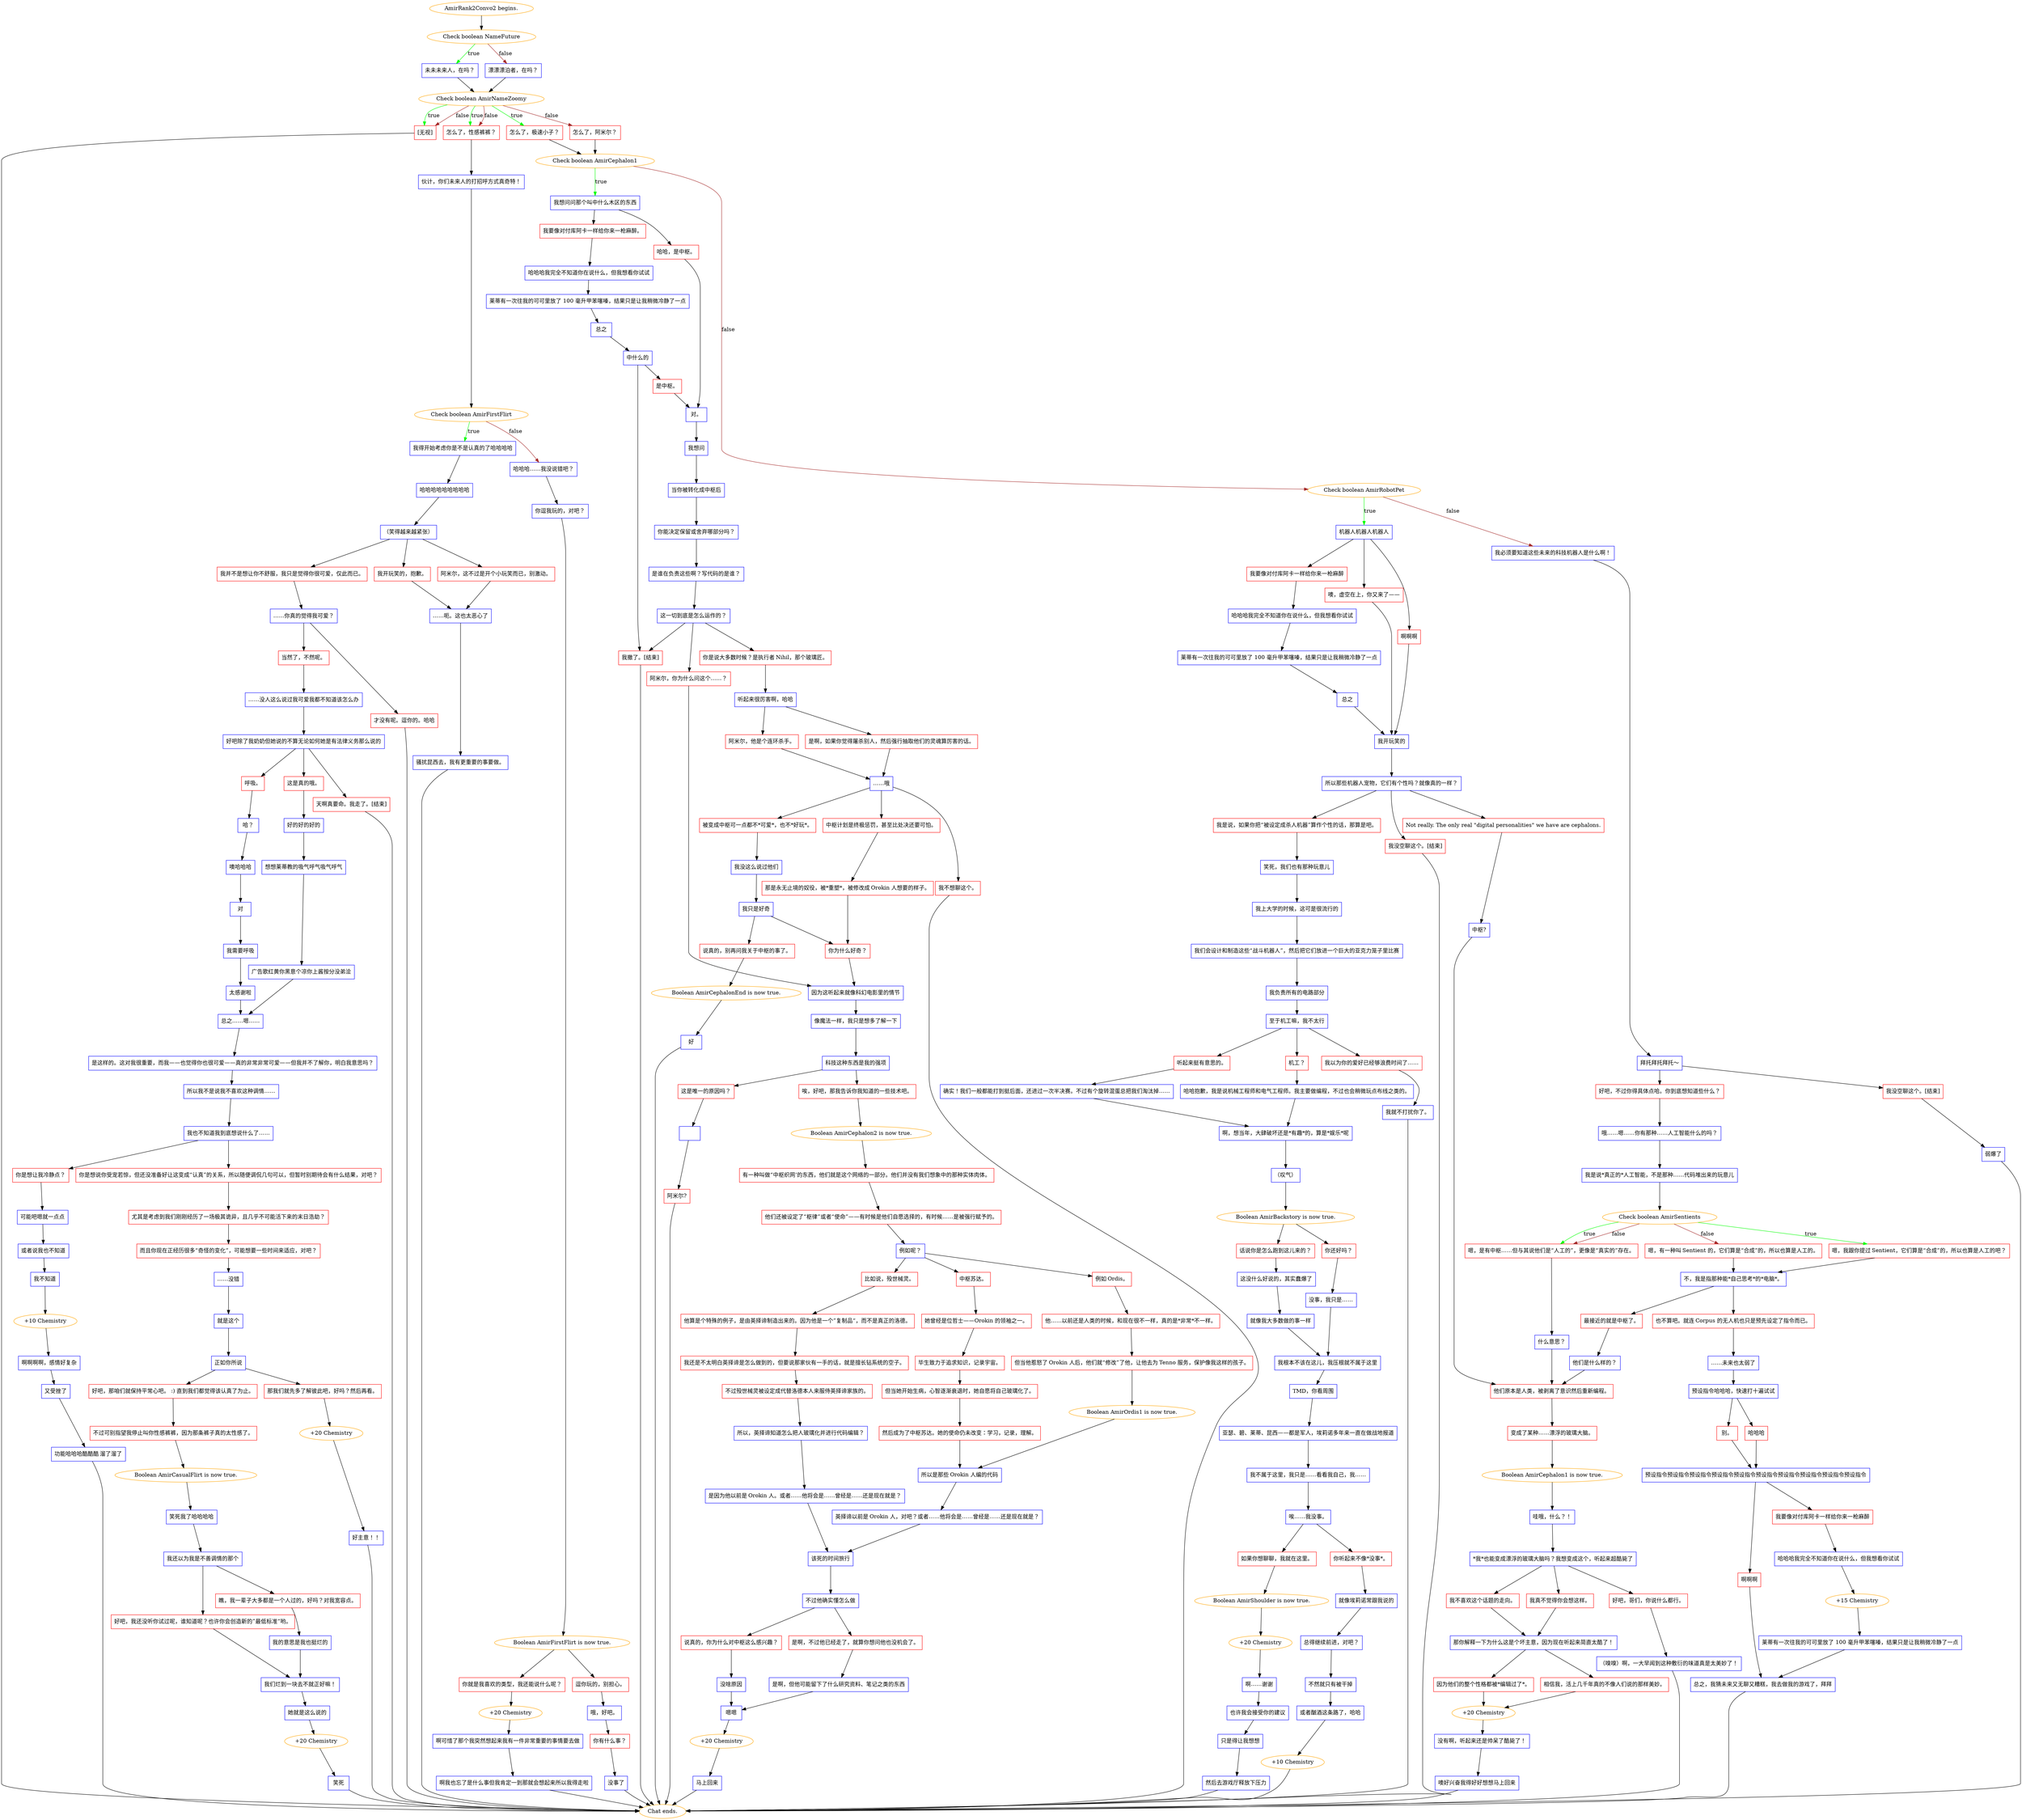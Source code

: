 digraph {
	"AmirRank2Convo2 begins." [color=orange];
		"AmirRank2Convo2 begins." -> j1555648941;
	j1555648941 [label="Check boolean NameFuture",color=orange];
		j1555648941 -> j1879613508 [label=true,color=green];
		j1555648941 -> j3343297894 [label=false,color=brown];
	j1879613508 [label="未未未来人，在吗？",shape=box,color=blue];
		j1879613508 -> j3096240527;
	j3343297894 [label="漂漂漂泊者，在吗？",shape=box,color=blue];
		j3343297894 -> j3096240527;
	j3096240527 [label="Check boolean AmirNameZoomy",color=orange];
		j3096240527 -> j2424094220 [label=true,color=green];
		j3096240527 -> j346952838 [label=true,color=green];
		j3096240527 -> j2607268588 [label=true,color=green];
		j3096240527 -> j2424094220 [label=false,color=brown];
		j3096240527 -> j346952838 [label=false,color=brown];
		j3096240527 -> j53003738 [label=false,color=brown];
	j2424094220 [label="[无视]",shape=box,color=red];
		j2424094220 -> "Chat ends.";
	j346952838 [label="怎么了，性感裤裤？",shape=box,color=red];
		j346952838 -> j886772735;
	j2607268588 [label="怎么了，极速小子？",shape=box,color=red];
		j2607268588 -> j87647369;
	j53003738 [label="怎么了，阿米尔？",shape=box,color=red];
		j53003738 -> j87647369;
	"Chat ends." [color=orange];
	j886772735 [label="伙计，你们未来人的打招呼方式真奇特！",shape=box,color=blue];
		j886772735 -> j1575820688;
	j87647369 [label="Check boolean AmirCephalon1",color=orange];
		j87647369 -> j3763614161 [label=true,color=green];
		j87647369 -> j1377197533 [label=false,color=brown];
	j1575820688 [label="Check boolean AmirFirstFlirt",color=orange];
		j1575820688 -> j1533568375 [label=true,color=green];
		j1575820688 -> j403174282 [label=false,color=brown];
	j3763614161 [label="我想问问那个叫中什么木区的东西",shape=box,color=blue];
		j3763614161 -> j3929468140;
		j3763614161 -> j2871581454;
	j1377197533 [label="Check boolean AmirRobotPet",color=orange];
		j1377197533 -> j3214243213 [label=true,color=green];
		j1377197533 -> j832943860 [label=false,color=brown];
	j1533568375 [label="我得开始考虑你是不是认真的了哈哈哈哈",shape=box,color=blue];
		j1533568375 -> j2850227676;
	j403174282 [label="哈哈哈……我没说错吧？",shape=box,color=blue];
		j403174282 -> j2128091138;
	j3929468140 [label="哈哈，是中枢。",shape=box,color=red];
		j3929468140 -> j3161524671;
	j2871581454 [label="我要像对付库阿卡一样给你来一枪麻醉。",shape=box,color=red];
		j2871581454 -> j2861884684;
	j3214243213 [label="机器人机器人机器人",shape=box,color=blue];
		j3214243213 -> j3027404863;
		j3214243213 -> j72029041;
		j3214243213 -> j4217924390;
	j832943860 [label="我必须要知道这些未来的科技机器人是什么啊！",shape=box,color=blue];
		j832943860 -> j3322381896;
	j2850227676 [label="哈哈哈哈哈哈哈哈哈",shape=box,color=blue];
		j2850227676 -> j3831520649;
	j2128091138 [label="你逗我玩的，对吧？",shape=box,color=blue];
		j2128091138 -> j1496595557;
	j3161524671 [label="对。",shape=box,color=blue];
		j3161524671 -> j3483287716;
	j2861884684 [label="哈哈哈我完全不知道你在说什么，但我想看你试试",shape=box,color=blue];
		j2861884684 -> j175483251;
	j3027404863 [label="噢，虚空在上，你又来了——",shape=box,color=red];
		j3027404863 -> j1561184481;
	j72029041 [label="啊啊啊",shape=box,color=red];
		j72029041 -> j1561184481;
	j4217924390 [label="我要像对付库阿卡一样给你来一枪麻醉",shape=box,color=red];
		j4217924390 -> j70218441;
	j3322381896 [label="拜托拜托拜托～",shape=box,color=blue];
		j3322381896 -> j1365559842;
		j3322381896 -> j673641359;
	j3831520649 [label="（笑得越来越紧张）",shape=box,color=blue];
		j3831520649 -> j2306995014;
		j3831520649 -> j274713278;
		j3831520649 -> j4066120776;
	j1496595557 [label="Boolean AmirFirstFlirt is now true.",color=orange];
		j1496595557 -> j2286693299;
		j1496595557 -> j2655810681;
	j3483287716 [label="我想问",shape=box,color=blue];
		j3483287716 -> j590107452;
	j175483251 [label="莱蒂有一次往我的可可里放了 100 毫升甲苯噻嗪，结果只是让我稍微冷静了一点",shape=box,color=blue];
		j175483251 -> j74902170;
	j1561184481 [label="我开玩笑的",shape=box,color=blue];
		j1561184481 -> j4031110866;
	j70218441 [label="哈哈哈我完全不知道你在说什么，但我想看你试试",shape=box,color=blue];
		j70218441 -> j1145032844;
	j1365559842 [label="我没空聊这个。[结束]",shape=box,color=red];
		j1365559842 -> j2171991902;
	j673641359 [label="好吧，不过你得具体点哈。你到底想知道些什么？",shape=box,color=red];
		j673641359 -> j2728575743;
	j2306995014 [label="我并不是想让你不舒服，我只是觉得你很可爱，仅此而已。",shape=box,color=red];
		j2306995014 -> j3242180819;
	j274713278 [label="我开玩笑的，抱歉。",shape=box,color=red];
		j274713278 -> j3993616578;
	j4066120776 [label="阿米尔，这不过是开个小玩笑而已，别激动。",shape=box,color=red];
		j4066120776 -> j3993616578;
	j2286693299 [label="你就是我喜欢的类型，我还能说什么呢？",shape=box,color=red];
		j2286693299 -> j1912083825;
	j2655810681 [label="逗你玩的，别担心。",shape=box,color=red];
		j2655810681 -> j1589283515;
	j590107452 [label="当你被转化成中枢后",shape=box,color=blue];
		j590107452 -> j3153084986;
	j74902170 [label="总之",shape=box,color=blue];
		j74902170 -> j2025908383;
	j4031110866 [label="所以那些机器人宠物，它们有个性吗？就像真的一样？",shape=box,color=blue];
		j4031110866 -> j4203908284;
		j4031110866 -> j1964957816;
		j4031110866 -> j3422278394;
	j1145032844 [label="莱蒂有一次往我的可可里放了 100 毫升甲苯噻嗪，结果只是让我稍微冷静了一点",shape=box,color=blue];
		j1145032844 -> j1115358058;
	j2171991902 [label="弱爆了",shape=box,color=blue];
		j2171991902 -> "Chat ends.";
	j2728575743 [label="哦……嗯……你有那种……人工智能什么的吗？",shape=box,color=blue];
		j2728575743 -> j1423120135;
	j3242180819 [label="……你真的觉得我可爱？",shape=box,color=blue];
		j3242180819 -> j3304073834;
		j3242180819 -> j859517073;
	j3993616578 [label="……呃。这也太恶心了",shape=box,color=blue];
		j3993616578 -> j2035690654;
	j1912083825 [label="+20 Chemistry",color=orange];
		j1912083825 -> j1636145986;
	j1589283515 [label="哦，好吧。",shape=box,color=blue];
		j1589283515 -> j511717988;
	j3153084986 [label="你能决定保留或舍弃哪部分吗？",shape=box,color=blue];
		j3153084986 -> j2708343734;
	j2025908383 [label="中什么的",shape=box,color=blue];
		j2025908383 -> j2088131895;
		j2025908383 -> j1273425354;
	j4203908284 [label="Not really. The only real \"digital personalities\" we have are cephalons.",shape=box,color=red];
		j4203908284 -> j87385756;
	j1964957816 [label="我是说，如果你把“被设定成杀人机器”算作个性的话，那算是吧。",shape=box,color=red];
		j1964957816 -> j2572831446;
	j3422278394 [label="我没空聊这个。[结束]",shape=box,color=red];
		j3422278394 -> "Chat ends.";
	j1115358058 [label="总之",shape=box,color=blue];
		j1115358058 -> j1561184481;
	j1423120135 [label="我是说*真正的*人工智能，不是那种……代码堆出来的玩意儿",shape=box,color=blue];
		j1423120135 -> j3361290284;
	j3304073834 [label="当然了，不然呢。",shape=box,color=red];
		j3304073834 -> j640297020;
	j859517073 [label="才没有呢。逗你的。哈哈",shape=box,color=red];
		j859517073 -> "Chat ends.";
	j2035690654 [label="骚扰昆西去，我有更重要的事要做。",shape=box,color=blue];
		j2035690654 -> "Chat ends.";
	j1636145986 [label="啊可惜了那个我突然想起来我有一件非常重要的事情要去做",shape=box,color=blue];
		j1636145986 -> j1456118607;
	j511717988 [label="你有什么事？",shape=box,color=red];
		j511717988 -> j123861837;
	j2708343734 [label="是谁在负责这些啊？写代码的是谁？",shape=box,color=blue];
		j2708343734 -> j2497517948;
	j2088131895 [label="是中枢。",shape=box,color=red];
		j2088131895 -> j3161524671;
	j1273425354 [label="我撤了。[结束]",shape=box,color=red];
		j1273425354 -> "Chat ends.";
	j87385756 [label="中枢?",shape=box,color=blue];
		j87385756 -> j3162786032;
	j2572831446 [label="笑死，我们也有那种玩意儿",shape=box,color=blue];
		j2572831446 -> j1674457790;
	j3361290284 [label="Check boolean AmirSentients",color=orange];
		j3361290284 -> j1328860460 [label=true,color=green];
		j3361290284 -> j3034245586 [label=true,color=green];
		j3361290284 -> j2305605059 [label=false,color=brown];
		j3361290284 -> j3034245586 [label=false,color=brown];
	j640297020 [label="……没人这么说过我可爱我都不知道该怎么办",shape=box,color=blue];
		j640297020 -> j2418746885;
	j1456118607 [label="啊我也忘了是什么事但我肯定一到那就会想起来所以我得走啦",shape=box,color=blue];
		j1456118607 -> "Chat ends.";
	j123861837 [label="没事了",shape=box,color=blue];
		j123861837 -> "Chat ends.";
	j2497517948 [label="这一切到底是怎么运作的？",shape=box,color=blue];
		j2497517948 -> j3652103681;
		j2497517948 -> j3156363352;
		j2497517948 -> j1273425354;
	j3162786032 [label="他们原本是人类，被剥离了意识然后重新编程。",shape=box,color=red];
		j3162786032 -> j2275041222;
	j1674457790 [label="我上大学的时候，这可是很流行的",shape=box,color=blue];
		j1674457790 -> j812189540;
	j1328860460 [label="嗯，我跟你提过 Sentient，它们算是“合成”的，所以也算是人工的吧？",shape=box,color=red];
		j1328860460 -> j825510029;
	j3034245586 [label="嗯，是有中枢……但与其说他们是“人工的”，更像是“真实的”存在。",shape=box,color=red];
		j3034245586 -> j515364552;
	j2305605059 [label="嗯，有一种叫 Sentient 的，它们算是“合成”的，所以也算是人工的。",shape=box,color=red];
		j2305605059 -> j825510029;
	j2418746885 [label="好吧除了我奶奶但她说的不算无论如何她是有法律义务那么说的",shape=box,color=blue];
		j2418746885 -> j2420516800;
		j2418746885 -> j531470444;
		j2418746885 -> j482398371;
	j3652103681 [label="你是说大多数时候？是执行者 Nihil，那个玻璃匠。",shape=box,color=red];
		j3652103681 -> j4241906055;
	j3156363352 [label="阿米尔，你为什么问这个……？",shape=box,color=red];
		j3156363352 -> j2577075245;
	j2275041222 [label="变成了某种……漂浮的玻璃大脑。",shape=box,color=red];
		j2275041222 -> j445685944;
	j812189540 [label="我们会设计和制造这些“战斗机器人”，然后把它们放进一个巨大的亚克力笼子里比赛",shape=box,color=blue];
		j812189540 -> j2291254490;
	j825510029 [label="不，我是指那种能*自己思考*的*电脑*。",shape=box,color=blue];
		j825510029 -> j1583568184;
		j825510029 -> j3505525212;
	j515364552 [label="什么意思？",shape=box,color=blue];
		j515364552 -> j3162786032;
	j2420516800 [label="呼吸。",shape=box,color=red];
		j2420516800 -> j64339170;
	j531470444 [label="这是真的哦。",shape=box,color=red];
		j531470444 -> j1751970859;
	j482398371 [label="天啊真要命。我走了。[结束]",shape=box,color=red];
		j482398371 -> "Chat ends.";
	j4241906055 [label="听起来很厉害啊，哈哈",shape=box,color=blue];
		j4241906055 -> j3626914874;
		j4241906055 -> j291404427;
	j2577075245 [label="因为这听起来就像科幻电影里的情节",shape=box,color=blue];
		j2577075245 -> j1271815665;
	j445685944 [label="Boolean AmirCephalon1 is now true.",color=orange];
		j445685944 -> j4195256158;
	j2291254490 [label="我负责所有的电路部分",shape=box,color=blue];
		j2291254490 -> j1293558893;
	j1583568184 [label="最接近的就是中枢了。",shape=box,color=red];
		j1583568184 -> j60396478;
	j3505525212 [label="也不算吧。就连 Corpus 的无人机也只是预先设定了指令而已。",shape=box,color=red];
		j3505525212 -> j649057764;
	j64339170 [label="哈？",shape=box,color=blue];
		j64339170 -> j3429404837;
	j1751970859 [label="好的好的好的",shape=box,color=blue];
		j1751970859 -> j2723926063;
	j3626914874 [label="是啊，如果你觉得屠杀别人，然后强行抽取他们的灵魂算厉害的话。",shape=box,color=red];
		j3626914874 -> j200379056;
	j291404427 [label="阿米尔，他是个连环杀手。",shape=box,color=red];
		j291404427 -> j200379056;
	j1271815665 [label="像魔法一样，我只是想多了解一下",shape=box,color=blue];
		j1271815665 -> j2040227062;
	j4195256158 [label="哇哦，什么？！",shape=box,color=blue];
		j4195256158 -> j3262466201;
	j1293558893 [label="至于机工嘛，我不太行",shape=box,color=blue];
		j1293558893 -> j3784316544;
		j1293558893 -> j1452524376;
		j1293558893 -> j804765886;
	j60396478 [label="他们是什么样的？",shape=box,color=blue];
		j60396478 -> j3162786032;
	j649057764 [label="……未来也太弱了",shape=box,color=blue];
		j649057764 -> j3977799824;
	j3429404837 [label="噢哈哈哈",shape=box,color=blue];
		j3429404837 -> j270521670;
	j2723926063 [label="想想莱蒂教的吸气呼气吸气呼气",shape=box,color=blue];
		j2723926063 -> j2416546887;
	j200379056 [label="……哦",shape=box,color=blue];
		j200379056 -> j2712543313;
		j200379056 -> j463154281;
		j200379056 -> j2940928535;
	j2040227062 [label="科技这种东西是我的强项",shape=box,color=blue];
		j2040227062 -> j2306520829;
		j2040227062 -> j2570130283;
	j3262466201 [label="*我*也能变成漂浮的玻璃大脑吗？我想变成这个，听起来超酷毙了",shape=box,color=blue];
		j3262466201 -> j3026762724;
		j3262466201 -> j1384235564;
		j3262466201 -> j2799284166;
	j3784316544 [label="机工？",shape=box,color=red];
		j3784316544 -> j2324075661;
	j1452524376 [label="听起来挺有意思的。",shape=box,color=red];
		j1452524376 -> j632291629;
	j804765886 [label="我以为你的爱好已经够浪费时间了……",shape=box,color=red];
		j804765886 -> j272213564;
	j3977799824 [label="预设指令哈哈哈，快速打十遍试试",shape=box,color=blue];
		j3977799824 -> j3095642408;
		j3977799824 -> j4242907881;
	j270521670 [label="对",shape=box,color=blue];
		j270521670 -> j3865958636;
	j2416546887 [label="广告歌红黄你黑意个凉你上酱按分没弟浍",shape=box,color=blue];
		j2416546887 -> j1548355563;
	j2712543313 [label="被变成中枢可一点都不*可爱*，也不*好玩*。",shape=box,color=red];
		j2712543313 -> j2218719405;
	j463154281 [label="我不想聊这个。",shape=box,color=red];
		j463154281 -> "Chat ends.";
	j2940928535 [label="中枢计划是终极惩罚，甚至比处决还要可怕。",shape=box,color=red];
		j2940928535 -> j1486034994;
	j2306520829 [label="这是唯一的原因吗？",shape=box,color=red];
		j2306520829 -> j615277581;
	j2570130283 [label="唉，好吧，那我告诉你我知道的一些技术吧。",shape=box,color=red];
		j2570130283 -> j1363994275;
	j3026762724 [label="我不喜欢这个话题的走向。",shape=box,color=red];
		j3026762724 -> j1061617451;
	j1384235564 [label="我真不觉得你会想这样。",shape=box,color=red];
		j1384235564 -> j1061617451;
	j2799284166 [label="好吧，哥们，你说什么都行。",shape=box,color=red];
		j2799284166 -> j3142169837;
	j2324075661 [label="哈哈抱歉，我是说机械工程师和电气工程师。我主要做编程，不过也会稍微玩点布线之类的。",shape=box,color=blue];
		j2324075661 -> j3153099928;
	j632291629 [label="确实！我们一般都能打到挺后面，还进过一次半决赛。不过有个旋转混蛋总把我们淘汰掉……",shape=box,color=blue];
		j632291629 -> j3153099928;
	j272213564 [label="我就不打扰你了。",shape=box,color=blue];
		j272213564 -> "Chat ends.";
	j3095642408 [label="哈哈哈",shape=box,color=red];
		j3095642408 -> j737363694;
	j4242907881 [label="别。",shape=box,color=red];
		j4242907881 -> j737363694;
	j3865958636 [label="我需要呼吸",shape=box,color=blue];
		j3865958636 -> j1059727402;
	j1548355563 [label="总之……嗯……",shape=box,color=blue];
		j1548355563 -> j1206067684;
	j2218719405 [label="我没这么说过他们",shape=box,color=blue];
		j2218719405 -> j2144645688;
	j1486034994 [label="那是永无止境的奴役，被*重塑*，被修改成 Orokin 人想要的样子。",shape=box,color=red];
		j1486034994 -> j1079101243;
	j615277581 [label="  ",shape=box,color=blue];
		j615277581 -> j4159294543;
	j1363994275 [label="Boolean AmirCephalon2 is now true.",color=orange];
		j1363994275 -> j3588704819;
	j1061617451 [label="那你解释一下为什么这是个坏主意，因为现在听起来简直太酷了！",shape=box,color=blue];
		j1061617451 -> j1917170529;
		j1061617451 -> j120358583;
	j3142169837 [label="（嗅嗅）啊，一大早闻到这种敷衍的味道真是太美妙了！",shape=box,color=blue];
		j3142169837 -> "Chat ends.";
	j3153099928 [label="啊，想当年，大肆破坏还是*有趣*的，算是*娱乐*呢",shape=box,color=blue];
		j3153099928 -> j3353688560;
	j737363694 [label="预设指令预设指令预设指令预设指令预设指令预设指令预设指令预设指令预设指令预设指令",shape=box,color=blue];
		j737363694 -> j2415362582;
		j737363694 -> j2756140597;
	j1059727402 [label="太感谢啦",shape=box,color=blue];
		j1059727402 -> j1548355563;
	j1206067684 [label="是这样的。这对我很重要，而我——也觉得你也很可爱——真的非常非常可爱——但我并不了解你，明白我意思吗？",shape=box,color=blue];
		j1206067684 -> j3357088434;
	j2144645688 [label="我只是好奇",shape=box,color=blue];
		j2144645688 -> j1079101243;
		j2144645688 -> j314658073;
	j1079101243 [label="你为什么好奇？",shape=box,color=red];
		j1079101243 -> j2577075245;
	j4159294543 [label="阿米尔?",shape=box,color=red];
		j4159294543 -> "Chat ends.";
	j3588704819 [label="有一种叫做“中枢织网‘的东西，他们就是这个网络的一部分。他们并没有我们想象中的那种实体肉体。",shape=box,color=red];
		j3588704819 -> j1313225140;
	j1917170529 [label="因为他们的整个性格都被*编辑过了*。",shape=box,color=red];
		j1917170529 -> j4026256791;
	j120358583 [label="相信我，活上几千年真的不像人们说的那样美妙。",shape=box,color=red];
		j120358583 -> j4026256791;
	j3353688560 [label="（叹气）",shape=box,color=blue];
		j3353688560 -> j2341517216;
	j2415362582 [label="我要像对付库阿卡一样给你来一枪麻醉",shape=box,color=red];
		j2415362582 -> j4106429913;
	j2756140597 [label="啊啊啊",shape=box,color=red];
		j2756140597 -> j3495381448;
	j3357088434 [label="所以我不是说我不喜欢这种调情……",shape=box,color=blue];
		j3357088434 -> j2712575087;
	j314658073 [label="说真的，别再问我关于中枢的事了。",shape=box,color=red];
		j314658073 -> j2741611107;
	j1313225140 [label="他们还被设定了“枢律”或者“使命”——有时候是他们自愿选择的，有时候……是被强行赋予的。",shape=box,color=red];
		j1313225140 -> j1585455967;
	j4026256791 [label="+20 Chemistry",color=orange];
		j4026256791 -> j674095515;
	j2341517216 [label="Boolean AmirBackstory is now true.",color=orange];
		j2341517216 -> j691349191;
		j2341517216 -> j2197263651;
	j4106429913 [label="哈哈哈我完全不知道你在说什么，但我想看你试试",shape=box,color=blue];
		j4106429913 -> j3362318793;
	j3495381448 [label="总之，我猜未来又无聊又糟糕，我去做我的游戏了，拜拜",shape=box,color=blue];
		j3495381448 -> "Chat ends.";
	j2712575087 [label="我也不知道我到底想说什么了……",shape=box,color=blue];
		j2712575087 -> j3951074259;
		j2712575087 -> j1459428250;
	j2741611107 [label="Boolean AmirCephalonEnd is now true.",color=orange];
		j2741611107 -> j85250612;
	j1585455967 [label="例如呢？",shape=box,color=blue];
		j1585455967 -> j3577761773;
		j1585455967 -> j3458110517;
		j1585455967 -> j123205477;
	j674095515 [label="没有啊，听起来还是帅呆了酷毙了！",shape=box,color=blue];
		j674095515 -> j1694091813;
	j691349191 [label="你还好吗？",shape=box,color=red];
		j691349191 -> j4070420583;
	j2197263651 [label="话说你是怎么跑到这儿来的？",shape=box,color=red];
		j2197263651 -> j3720794028;
	j3362318793 [label="+15 Chemistry",color=orange];
		j3362318793 -> j3377990235;
	j3951074259 [label="你是想说你受宠若惊，但还没准备好让这变成“认真”的关系，所以随便调侃几句可以，但暂时别期待会有什么结果，对吧？",shape=box,color=red];
		j3951074259 -> j3374289285;
	j1459428250 [label="你是想让我冷静点？",shape=box,color=red];
		j1459428250 -> j1535983014;
	j85250612 [label="好",shape=box,color=blue];
		j85250612 -> "Chat ends.";
	j3577761773 [label="例如 Ordis。",shape=box,color=red];
		j3577761773 -> j1149432009;
	j3458110517 [label="中枢苏达。",shape=box,color=red];
		j3458110517 -> j1005101292;
	j123205477 [label="比如说，殁世械灵。",shape=box,color=red];
		j123205477 -> j271354996;
	j1694091813 [label="噢好兴奋我得好好想想马上回来",shape=box,color=blue];
		j1694091813 -> "Chat ends.";
	j4070420583 [label="没事，我只是……",shape=box,color=blue];
		j4070420583 -> j3933636879;
	j3720794028 [label="这没什么好说的，其实蠢爆了",shape=box,color=blue];
		j3720794028 -> j328721601;
	j3377990235 [label="莱蒂有一次往我的可可里放了 100 毫升甲苯噻嗪，结果只是让我稍微冷静了一点",shape=box,color=blue];
		j3377990235 -> j3495381448;
	j3374289285 [label="尤其是考虑到我们刚刚经历了一场极其诡异，且几乎不可能活下来的末日浩劫？",shape=box,color=red];
		j3374289285 -> j2964996977;
	j1535983014 [label="可能吧嗯就一点点",shape=box,color=blue];
		j1535983014 -> j1799724788;
	j1149432009 [label="他……以前还是人类的时候，和现在很不一样，真的是*非常*不一样。",shape=box,color=red];
		j1149432009 -> j3453319709;
	j1005101292 [label="她曾经是位哲士——Orokin 的领袖之一。",shape=box,color=red];
		j1005101292 -> j1460903588;
	j271354996 [label="他算是个特殊的例子，是由英择谛制造出来的。因为他是一个”复制品“，而不是真正的洛德。",shape=box,color=red];
		j271354996 -> j3417948610;
	j3933636879 [label="我根本不该在这儿，我压根就不属于这里",shape=box,color=blue];
		j3933636879 -> j77649805;
	j328721601 [label="就像我大多数做的事一样",shape=box,color=blue];
		j328721601 -> j3933636879;
	j2964996977 [label="而且你现在正经历很多“奇怪的变化”，可能想要一些时间来适应，对吧？",shape=box,color=red];
		j2964996977 -> j2222328249;
	j1799724788 [label="或者说我也不知道",shape=box,color=blue];
		j1799724788 -> j2191893810;
	j3453319709 [label="但当他惹怒了 Orokin 人后，他们就“修改”了他，让他去为 Tenno 服务，保护像我这样的孩子。",shape=box,color=red];
		j3453319709 -> j2295199887;
	j1460903588 [label="毕生致力于追求知识，记录宇宙。",shape=box,color=red];
		j1460903588 -> j3401370978;
	j3417948610 [label="我还是不太明白英择谛是怎么做到的，但要说那家伙有一手的话，就是擅长钻系统的空子。",shape=box,color=red];
		j3417948610 -> j1742261425;
	j77649805 [label="TMD，你看周围",shape=box,color=blue];
		j77649805 -> j3318024146;
	j2222328249 [label="……没错",shape=box,color=blue];
		j2222328249 -> j3733609072;
	j2191893810 [label="我不知道",shape=box,color=blue];
		j2191893810 -> j850513092;
	j2295199887 [label="Boolean AmirOrdis1 is now true.",color=orange];
		j2295199887 -> j598375858;
	j3401370978 [label="但当她开始生病，心智逐渐衰退时，她自愿将自己玻璃化了。",shape=box,color=red];
		j3401370978 -> j963342815;
	j1742261425 [label="不过殁世械灵被设定成代替洛德本人来服侍英择谛家族的。",shape=box,color=red];
		j1742261425 -> j3422888290;
	j3318024146 [label="亚瑟、碧、莱蒂、昆西——都是军人，埃莉诺多年来一直在做战地报道",shape=box,color=blue];
		j3318024146 -> j157648594;
	j3733609072 [label="就是这个",shape=box,color=blue];
		j3733609072 -> j1772325227;
	j850513092 [label="+10 Chemistry",color=orange];
		j850513092 -> j521916305;
	j598375858 [label="所以是那些 Orokin 人编的代码",shape=box,color=blue];
		j598375858 -> j76300449;
	j963342815 [label="然后成为了中枢苏达。她的使命仍未改变：学习，记录，理解。",shape=box,color=red];
		j963342815 -> j598375858;
	j3422888290 [label="所以，英择谛知道怎么把人玻璃化并进行代码编辑？",shape=box,color=blue];
		j3422888290 -> j113613621;
	j157648594 [label="我不属于这里，我只是……看看我自己，我……",shape=box,color=blue];
		j157648594 -> j345661002;
	j1772325227 [label="正如你所说",shape=box,color=blue];
		j1772325227 -> j2753946026;
		j1772325227 -> j1987866410;
	j521916305 [label="啊啊啊啊，感情好复杂",shape=box,color=blue];
		j521916305 -> j2012992565;
	j76300449 [label="英择谛以前是 Orokin 人，对吧？或者……他将会是……曾经是……还是现在就是？",shape=box,color=blue];
		j76300449 -> j1824701988;
	j113613621 [label="是因为他以前是 Orokin 人。或者……他将会是……曾经是……还是现在就是？",shape=box,color=blue];
		j113613621 -> j1824701988;
	j345661002 [label="唉……我没事。",shape=box,color=blue];
		j345661002 -> j2472509521;
		j345661002 -> j3027916005;
	j2753946026 [label="那我们就先多了解彼此吧，好吗？然后再看。",shape=box,color=red];
		j2753946026 -> j1915903263;
	j1987866410 [label="好吧，那咱们就保持平常心吧。 :) 直到我们都觉得该认真了为止。",shape=box,color=red];
		j1987866410 -> j2220008219;
	j2012992565 [label="又受挫了",shape=box,color=blue];
		j2012992565 -> j943824176;
	j1824701988 [label="该死的时间旅行",shape=box,color=blue];
		j1824701988 -> j747351470;
	j2472509521 [label="如果你想聊聊，我就在这里。",shape=box,color=red];
		j2472509521 -> j2813143825;
	j3027916005 [label="你听起来不像*没事*。",shape=box,color=red];
		j3027916005 -> j3583967412;
	j1915903263 [label="+20 Chemistry",color=orange];
		j1915903263 -> j3232843199;
	j2220008219 [label="不过可别指望我停止叫你性感裤裤，因为那条裤子真的太性感了。",shape=box,color=red];
		j2220008219 -> j2086066365;
	j943824176 [label="功能哈哈哈酷酷酷 溜了溜了",shape=box,color=blue];
		j943824176 -> "Chat ends.";
	j747351470 [label="不过他确实懂怎么做",shape=box,color=blue];
		j747351470 -> j2216232836;
		j747351470 -> j2857241289;
	j2813143825 [label="Boolean AmirShoulder is now true.",color=orange];
		j2813143825 -> j2404869539;
	j3583967412 [label="就像埃莉诺常跟我说的",shape=box,color=blue];
		j3583967412 -> j2819739452;
	j3232843199 [label="好主意！！",shape=box,color=blue];
		j3232843199 -> "Chat ends.";
	j2086066365 [label="Boolean AmirCasualFlirt is now true.",color=orange];
		j2086066365 -> j229451957;
	j2216232836 [label="是啊，不过他已经走了，就算你想问他也没机会了。",shape=box,color=red];
		j2216232836 -> j484534721;
	j2857241289 [label="说真的，你为什么对中枢这么感兴趣？",shape=box,color=red];
		j2857241289 -> j2881660813;
	j2404869539 [label="+20 Chemistry",color=orange];
		j2404869539 -> j1142083506;
	j2819739452 [label="总得继续前进，对吧？",shape=box,color=blue];
		j2819739452 -> j577681283;
	j229451957 [label="笑死我了哈哈哈哈",shape=box,color=blue];
		j229451957 -> j3486647453;
	j484534721 [label="是啊，但他可能留下了什么研究资料、笔记之类的东西",shape=box,color=blue];
		j484534721 -> j1096583169;
	j2881660813 [label="没啥原因",shape=box,color=blue];
		j2881660813 -> j1096583169;
	j1142083506 [label="啊……谢谢",shape=box,color=blue];
		j1142083506 -> j1009266035;
	j577681283 [label="不然就只有被干掉",shape=box,color=blue];
		j577681283 -> j3474780568;
	j3486647453 [label="我还以为我是不善调情的那个",shape=box,color=blue];
		j3486647453 -> j1228075236;
		j3486647453 -> j1579873915;
	j1096583169 [label="嗯嗯",shape=box,color=blue];
		j1096583169 -> j4170055823;
	j1009266035 [label="也许我会接受你的建议",shape=box,color=blue];
		j1009266035 -> j1918209561;
	j3474780568 [label="或者酗酒这条路了，哈哈",shape=box,color=blue];
		j3474780568 -> j1933300832;
	j1228075236 [label="好吧，我还没听你试过呢，谁知道呢？也许你会创造新的”最低标准“哟。",shape=box,color=red];
		j1228075236 -> j1784604920;
	j1579873915 [label="瞧，我一辈子大多都是一个人过的，好吗？对我宽容点。",shape=box,color=red];
		j1579873915 -> j759972255;
	j4170055823 [label="+20 Chemistry",color=orange];
		j4170055823 -> j3805724760;
	j1918209561 [label="只是得让我想想",shape=box,color=blue];
		j1918209561 -> j3635180866;
	j1933300832 [label="+10 Chemistry",color=orange];
		j1933300832 -> "Chat ends.";
	j1784604920 [label="我们烂到一块去不就正好嘛！",shape=box,color=blue];
		j1784604920 -> j326725231;
	j759972255 [label="我的意思是我也挺烂的",shape=box,color=blue];
		j759972255 -> j1784604920;
	j3805724760 [label="马上回来",shape=box,color=blue];
		j3805724760 -> "Chat ends.";
	j3635180866 [label="然后去游戏厅释放下压力",shape=box,color=blue];
		j3635180866 -> "Chat ends.";
	j326725231 [label="她就是这么说的",shape=box,color=blue];
		j326725231 -> j1779408962;
	j1779408962 [label="+20 Chemistry",color=orange];
		j1779408962 -> j1177516314;
	j1177516314 [label="笑死",shape=box,color=blue];
		j1177516314 -> "Chat ends.";
}